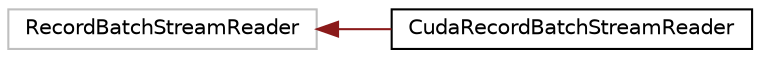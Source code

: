 digraph "Graphical Class Hierarchy"
{
 // LATEX_PDF_SIZE
  edge [fontname="Helvetica",fontsize="10",labelfontname="Helvetica",labelfontsize="10"];
  node [fontname="Helvetica",fontsize="10",shape=record];
  rankdir="LR";
  Node89 [label="RecordBatchStreamReader",height=0.2,width=0.4,color="grey75", fillcolor="white", style="filled",tooltip=" "];
  Node89 -> Node0 [dir="back",color="firebrick4",fontsize="10",style="solid",fontname="Helvetica"];
  Node0 [label="CudaRecordBatchStreamReader",height=0.2,width=0.4,color="black", fillcolor="white", style="filled",URL="$classCudaRecordBatchStreamReader.html",tooltip=" "];
}
